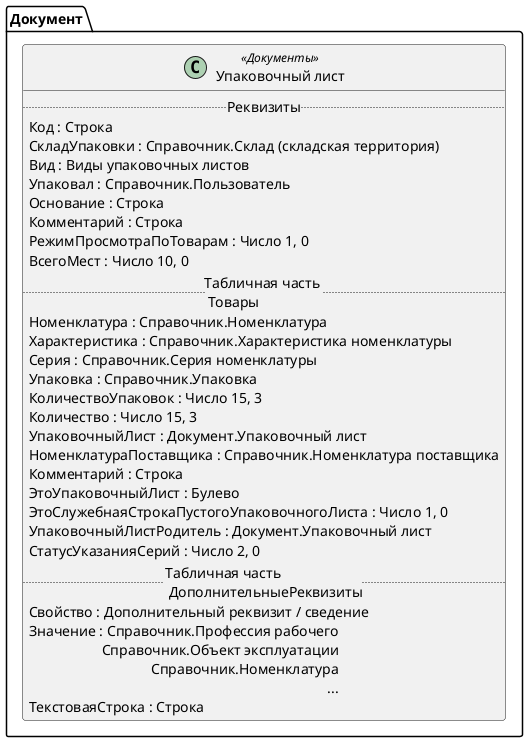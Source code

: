 ﻿@startuml УпаковочныйЛист
'!include templates.wsd
'..\include templates.wsd
class Документ.УпаковочныйЛист as "Упаковочный лист" <<Документы>>
{
..Реквизиты..
Код : Строка
СкладУпаковки : Справочник.Склад (складская территория)
Вид : Виды упаковочных листов
Упаковал : Справочник.Пользователь
Основание : Строка
Комментарий : Строка
РежимПросмотраПоТоварам : Число 1, 0
ВсегоМест : Число 10, 0
..Табличная часть \n Товары..
Номенклатура : Справочник.Номенклатура
Характеристика : Справочник.Характеристика номенклатуры
Серия : Справочник.Серия номенклатуры
Упаковка : Справочник.Упаковка
КоличествоУпаковок : Число 15, 3
Количество : Число 15, 3
УпаковочныйЛист : Документ.Упаковочный лист
НоменклатураПоставщика : Справочник.Номенклатура поставщика
Комментарий : Строка
ЭтоУпаковочныйЛист : Булево
ЭтоСлужебнаяСтрокаПустогоУпаковочногоЛиста : Число 1, 0
УпаковочныйЛистРодитель : Документ.Упаковочный лист
СтатусУказанияСерий : Число 2, 0
..Табличная часть \n ДополнительныеРеквизиты..
Свойство : Дополнительный реквизит / сведение
Значение : Справочник.Профессия рабочего\rСправочник.Объект эксплуатации\rСправочник.Номенклатура\r...
ТекстоваяСтрока : Строка
}
@enduml
